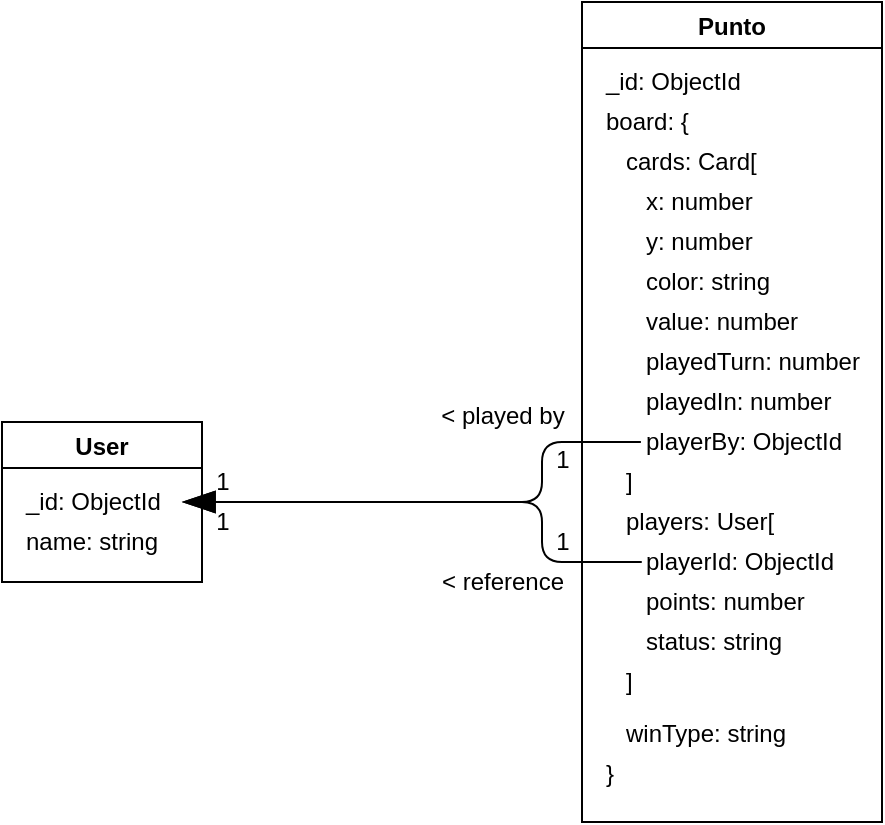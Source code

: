 <mxfile version="15.3.5" type="device"><diagram id="dnEdV3VdRCcQOalIXEIC" name="Page-1"><mxGraphModel dx="1205" dy="696" grid="1" gridSize="10" guides="1" tooltips="1" connect="1" arrows="1" fold="1" page="1" pageScale="1" pageWidth="1169" pageHeight="827" math="0" shadow="0"><root><mxCell id="0"/><mxCell id="1" parent="0"/><mxCell id="SX8L43ZzoVVMfCUEPikR-4" value="Punto" style="swimlane;hachureGap=4;pointerEvents=0;startSize=23;" vertex="1" parent="1"><mxGeometry x="530" y="40" width="150" height="410" as="geometry"/></mxCell><mxCell id="SX8L43ZzoVVMfCUEPikR-5" value="_id: ObjectId" style="text;html=1;align=left;verticalAlign=middle;resizable=0;points=[];autosize=1;strokeColor=none;fillColor=none;" vertex="1" parent="SX8L43ZzoVVMfCUEPikR-4"><mxGeometry x="10" y="30" width="80" height="20" as="geometry"/></mxCell><mxCell id="SX8L43ZzoVVMfCUEPikR-10" value="}" style="text;html=1;align=left;verticalAlign=middle;resizable=0;points=[];autosize=1;strokeColor=none;fillColor=none;" vertex="1" parent="SX8L43ZzoVVMfCUEPikR-4"><mxGeometry x="10" y="376" width="20" height="20" as="geometry"/></mxCell><mxCell id="SX8L43ZzoVVMfCUEPikR-11" value="cards: Card[" style="text;html=1;align=left;verticalAlign=middle;resizable=0;points=[];autosize=1;strokeColor=none;fillColor=none;" vertex="1" parent="SX8L43ZzoVVMfCUEPikR-4"><mxGeometry x="20" y="70" width="80" height="20" as="geometry"/></mxCell><mxCell id="SX8L43ZzoVVMfCUEPikR-12" value="players: User[" style="text;html=1;align=left;verticalAlign=middle;resizable=0;points=[];autosize=1;strokeColor=none;fillColor=none;" vertex="1" parent="SX8L43ZzoVVMfCUEPikR-4"><mxGeometry x="20" y="250" width="90" height="20" as="geometry"/></mxCell><mxCell id="SX8L43ZzoVVMfCUEPikR-13" value="]" style="text;html=1;align=left;verticalAlign=middle;resizable=0;points=[];autosize=1;strokeColor=none;fillColor=none;" vertex="1" parent="SX8L43ZzoVVMfCUEPikR-4"><mxGeometry x="20" y="330" width="20" height="20" as="geometry"/></mxCell><mxCell id="SX8L43ZzoVVMfCUEPikR-14" value="playerId: ObjectId" style="text;html=1;align=left;verticalAlign=middle;resizable=0;points=[];autosize=1;strokeColor=none;fillColor=none;" vertex="1" parent="SX8L43ZzoVVMfCUEPikR-4"><mxGeometry x="30" y="270" width="110" height="20" as="geometry"/></mxCell><mxCell id="SX8L43ZzoVVMfCUEPikR-16" value="]" style="text;html=1;align=left;verticalAlign=middle;resizable=0;points=[];autosize=1;strokeColor=none;fillColor=none;" vertex="1" parent="SX8L43ZzoVVMfCUEPikR-4"><mxGeometry x="20" y="230" width="20" height="20" as="geometry"/></mxCell><mxCell id="SX8L43ZzoVVMfCUEPikR-21" value="playedTurn: number" style="text;html=1;align=left;verticalAlign=middle;resizable=0;points=[];autosize=1;strokeColor=none;fillColor=none;" vertex="1" parent="SX8L43ZzoVVMfCUEPikR-4"><mxGeometry x="30" y="170" width="120" height="20" as="geometry"/></mxCell><mxCell id="SX8L43ZzoVVMfCUEPikR-22" value="playerBy: ObjectId" style="text;html=1;align=left;verticalAlign=middle;resizable=0;points=[];autosize=1;strokeColor=none;fillColor=none;" vertex="1" parent="SX8L43ZzoVVMfCUEPikR-4"><mxGeometry x="30" y="210" width="110" height="20" as="geometry"/></mxCell><mxCell id="SX8L43ZzoVVMfCUEPikR-23" value="playedIn: number" style="text;html=1;align=left;verticalAlign=middle;resizable=0;points=[];autosize=1;strokeColor=none;fillColor=none;" vertex="1" parent="SX8L43ZzoVVMfCUEPikR-4"><mxGeometry x="30" y="190" width="110" height="20" as="geometry"/></mxCell><mxCell id="SX8L43ZzoVVMfCUEPikR-24" value="x: number" style="text;html=1;align=left;verticalAlign=middle;resizable=0;points=[];autosize=1;strokeColor=none;fillColor=none;" vertex="1" parent="SX8L43ZzoVVMfCUEPikR-4"><mxGeometry x="30" y="90" width="70" height="20" as="geometry"/></mxCell><mxCell id="SX8L43ZzoVVMfCUEPikR-25" value="color: string" style="text;html=1;align=left;verticalAlign=middle;resizable=0;points=[];autosize=1;strokeColor=none;fillColor=none;" vertex="1" parent="SX8L43ZzoVVMfCUEPikR-4"><mxGeometry x="30" y="130" width="80" height="20" as="geometry"/></mxCell><mxCell id="SX8L43ZzoVVMfCUEPikR-26" value="y: number" style="text;html=1;align=left;verticalAlign=middle;resizable=0;points=[];autosize=1;strokeColor=none;fillColor=none;" vertex="1" parent="SX8L43ZzoVVMfCUEPikR-4"><mxGeometry x="30" y="110" width="70" height="20" as="geometry"/></mxCell><mxCell id="SX8L43ZzoVVMfCUEPikR-27" value="value: number" style="text;html=1;align=left;verticalAlign=middle;resizable=0;points=[];autosize=1;strokeColor=none;fillColor=none;" vertex="1" parent="SX8L43ZzoVVMfCUEPikR-4"><mxGeometry x="30" y="150" width="90" height="20" as="geometry"/></mxCell><mxCell id="SX8L43ZzoVVMfCUEPikR-28" value="winType: string" style="text;html=1;align=left;verticalAlign=middle;resizable=0;points=[];autosize=1;strokeColor=none;fillColor=none;" vertex="1" parent="SX8L43ZzoVVMfCUEPikR-4"><mxGeometry x="20" y="356" width="100" height="20" as="geometry"/></mxCell><mxCell id="SX8L43ZzoVVMfCUEPikR-6" value="board: {" style="text;html=1;align=left;verticalAlign=middle;resizable=0;points=[];autosize=1;strokeColor=none;fillColor=none;" vertex="1" parent="SX8L43ZzoVVMfCUEPikR-4"><mxGeometry x="10" y="50" width="60" height="20" as="geometry"/></mxCell><mxCell id="SX8L43ZzoVVMfCUEPikR-29" value="points: number" style="text;html=1;align=left;verticalAlign=middle;resizable=0;points=[];autosize=1;strokeColor=none;fillColor=none;" vertex="1" parent="SX8L43ZzoVVMfCUEPikR-4"><mxGeometry x="30" y="290" width="90" height="20" as="geometry"/></mxCell><mxCell id="SX8L43ZzoVVMfCUEPikR-30" value="status: string" style="text;html=1;align=left;verticalAlign=middle;resizable=0;points=[];autosize=1;strokeColor=none;fillColor=none;" vertex="1" parent="SX8L43ZzoVVMfCUEPikR-4"><mxGeometry x="30" y="310" width="80" height="20" as="geometry"/></mxCell><mxCell id="SX8L43ZzoVVMfCUEPikR-7" value="User" style="swimlane;hachureGap=4;pointerEvents=0;startSize=23;" vertex="1" parent="1"><mxGeometry x="240" y="250" width="100" height="80" as="geometry"/></mxCell><mxCell id="SX8L43ZzoVVMfCUEPikR-8" value="_id: ObjectId" style="text;html=1;align=left;verticalAlign=middle;resizable=0;points=[];autosize=1;strokeColor=none;fillColor=none;" vertex="1" parent="SX8L43ZzoVVMfCUEPikR-7"><mxGeometry x="10" y="30" width="80" height="20" as="geometry"/></mxCell><mxCell id="SX8L43ZzoVVMfCUEPikR-9" value="name: string" style="text;html=1;align=left;verticalAlign=middle;resizable=0;points=[];autosize=1;strokeColor=none;fillColor=none;" vertex="1" parent="SX8L43ZzoVVMfCUEPikR-7"><mxGeometry x="10" y="50" width="80" height="20" as="geometry"/></mxCell><mxCell id="SX8L43ZzoVVMfCUEPikR-31" value="" style="endArrow=blockThin;html=1;startSize=14;endSize=14;sourcePerimeterSpacing=8;targetPerimeterSpacing=8;verticalAlign=middle;endFill=1;exitX=-0.005;exitY=0.5;exitDx=0;exitDy=0;exitPerimeter=0;entryX=1.003;entryY=0.5;entryDx=0;entryDy=0;entryPerimeter=0;" edge="1" parent="1" source="SX8L43ZzoVVMfCUEPikR-22" target="SX8L43ZzoVVMfCUEPikR-8"><mxGeometry width="50" height="50" relative="1" as="geometry"><mxPoint x="500" y="250" as="sourcePoint"/><mxPoint x="360" y="300" as="targetPoint"/><Array as="points"><mxPoint x="510" y="260"/><mxPoint x="510" y="290"/></Array></mxGeometry></mxCell><mxCell id="SX8L43ZzoVVMfCUEPikR-32" value="" style="endArrow=blockThin;html=1;startSize=14;endSize=14;sourcePerimeterSpacing=8;targetPerimeterSpacing=8;verticalAlign=middle;endFill=1;exitX=-0.001;exitY=0.499;exitDx=0;exitDy=0;exitPerimeter=0;entryX=1.004;entryY=0.5;entryDx=0;entryDy=0;entryPerimeter=0;" edge="1" parent="1" source="SX8L43ZzoVVMfCUEPikR-14" target="SX8L43ZzoVVMfCUEPikR-8"><mxGeometry width="50" height="50" relative="1" as="geometry"><mxPoint x="569.45" y="270" as="sourcePoint"/><mxPoint x="340.24" y="300" as="targetPoint"/><Array as="points"><mxPoint x="510" y="320"/><mxPoint x="510" y="290"/></Array></mxGeometry></mxCell><mxCell id="SX8L43ZzoVVMfCUEPikR-33" value="&amp;lt; played by" style="text;html=1;align=center;verticalAlign=middle;resizable=0;points=[];autosize=1;strokeColor=none;fillColor=none;" vertex="1" parent="1"><mxGeometry x="450" y="237" width="80" height="20" as="geometry"/></mxCell><mxCell id="SX8L43ZzoVVMfCUEPikR-34" value="1" style="text;html=1;align=center;verticalAlign=middle;resizable=0;points=[];autosize=1;strokeColor=none;fillColor=none;" vertex="1" parent="1"><mxGeometry x="510" y="259" width="20" height="20" as="geometry"/></mxCell><mxCell id="SX8L43ZzoVVMfCUEPikR-35" value="1" style="text;html=1;align=center;verticalAlign=middle;resizable=0;points=[];autosize=1;strokeColor=none;fillColor=none;" vertex="1" parent="1"><mxGeometry x="340" y="270" width="20" height="20" as="geometry"/></mxCell><mxCell id="SX8L43ZzoVVMfCUEPikR-36" value="1" style="text;html=1;align=center;verticalAlign=middle;resizable=0;points=[];autosize=1;strokeColor=none;fillColor=none;" vertex="1" parent="1"><mxGeometry x="510" y="300" width="20" height="20" as="geometry"/></mxCell><mxCell id="SX8L43ZzoVVMfCUEPikR-37" value="1" style="text;html=1;align=center;verticalAlign=middle;resizable=0;points=[];autosize=1;strokeColor=none;fillColor=none;" vertex="1" parent="1"><mxGeometry x="340" y="290" width="20" height="20" as="geometry"/></mxCell><mxCell id="SX8L43ZzoVVMfCUEPikR-38" value="&amp;lt; reference" style="text;html=1;align=center;verticalAlign=middle;resizable=0;points=[];autosize=1;strokeColor=none;fillColor=none;" vertex="1" parent="1"><mxGeometry x="450" y="320" width="80" height="20" as="geometry"/></mxCell></root></mxGraphModel></diagram></mxfile>